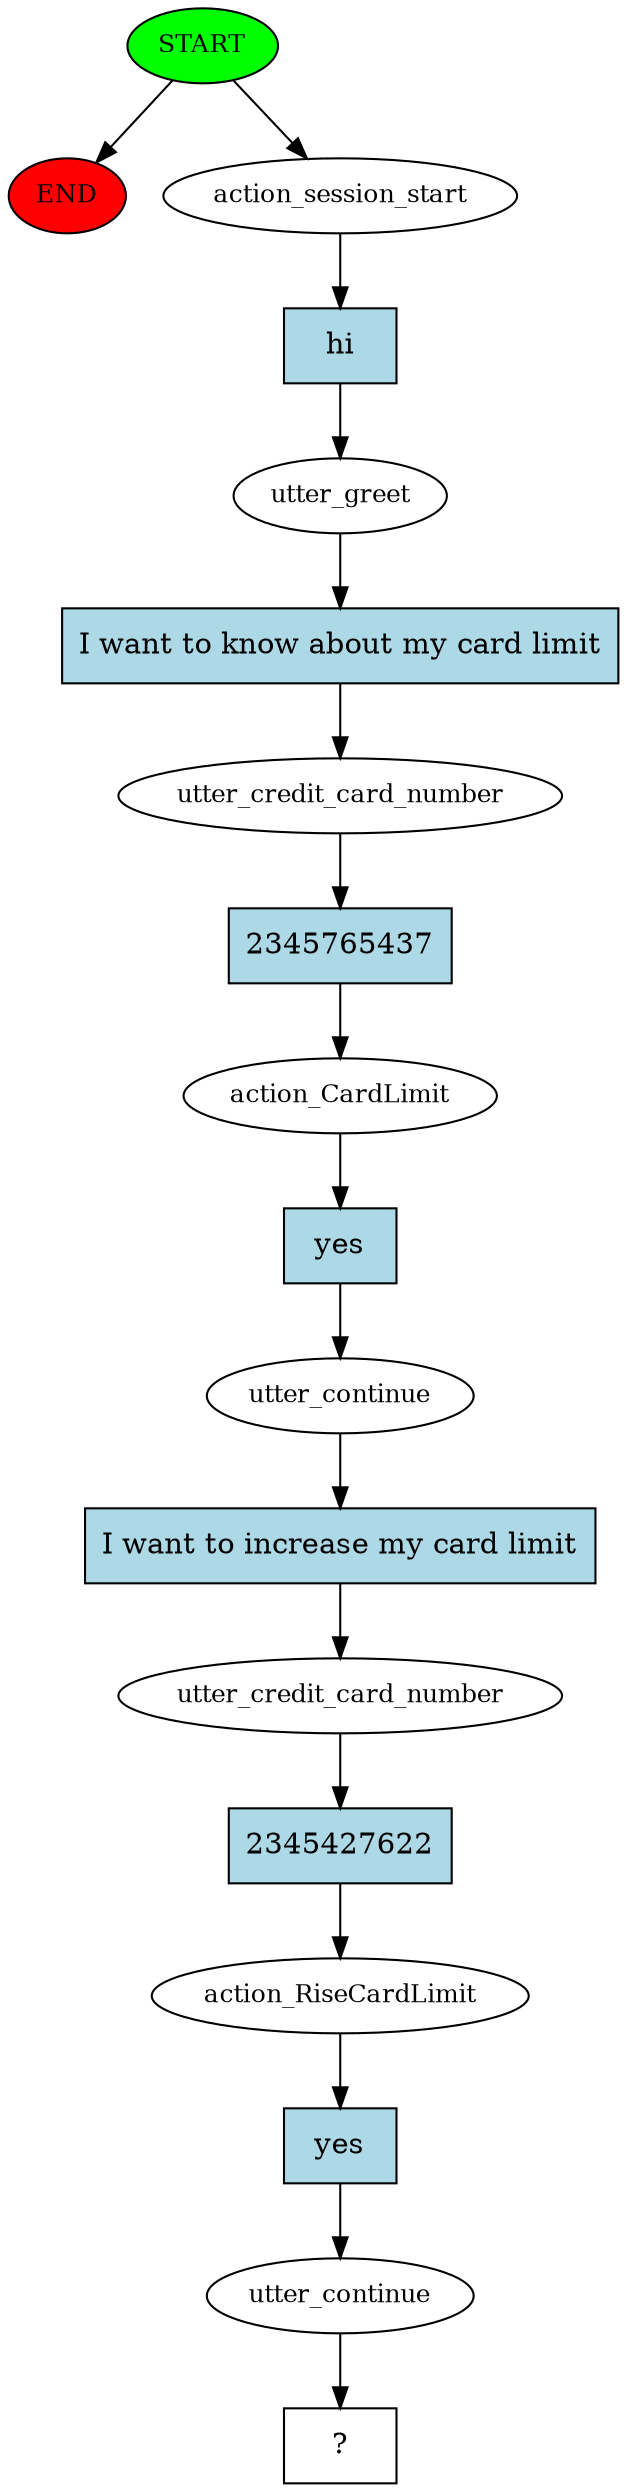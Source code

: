 digraph  {
0 [class="start active", fillcolor=green, fontsize=12, label=START, style=filled];
"-1" [class=end, fillcolor=red, fontsize=12, label=END, style=filled];
1 [class=active, fontsize=12, label=action_session_start];
2 [class=active, fontsize=12, label=utter_greet];
3 [class=active, fontsize=12, label=utter_credit_card_number];
4 [class=active, fontsize=12, label=action_CardLimit];
5 [class=active, fontsize=12, label=utter_continue];
6 [class=active, fontsize=12, label=utter_credit_card_number];
7 [class=active, fontsize=12, label=action_RiseCardLimit];
8 [class=active, fontsize=12, label=utter_continue];
9 [class="intent dashed active", label="  ?  ", shape=rect];
10 [class="intent active", fillcolor=lightblue, label=hi, shape=rect, style=filled];
11 [class="intent active", fillcolor=lightblue, label="I want to know about my card limit", shape=rect, style=filled];
12 [class="intent active", fillcolor=lightblue, label=2345765437, shape=rect, style=filled];
13 [class="intent active", fillcolor=lightblue, label=yes, shape=rect, style=filled];
14 [class="intent active", fillcolor=lightblue, label="I want to increase my card limit", shape=rect, style=filled];
15 [class="intent active", fillcolor=lightblue, label=2345427622, shape=rect, style=filled];
16 [class="intent active", fillcolor=lightblue, label=yes, shape=rect, style=filled];
0 -> "-1"  [class="", key=NONE, label=""];
0 -> 1  [class=active, key=NONE, label=""];
1 -> 10  [class=active, key=0];
2 -> 11  [class=active, key=0];
3 -> 12  [class=active, key=0];
4 -> 13  [class=active, key=0];
5 -> 14  [class=active, key=0];
6 -> 15  [class=active, key=0];
7 -> 16  [class=active, key=0];
8 -> 9  [class=active, key=NONE, label=""];
10 -> 2  [class=active, key=0];
11 -> 3  [class=active, key=0];
12 -> 4  [class=active, key=0];
13 -> 5  [class=active, key=0];
14 -> 6  [class=active, key=0];
15 -> 7  [class=active, key=0];
16 -> 8  [class=active, key=0];
}
